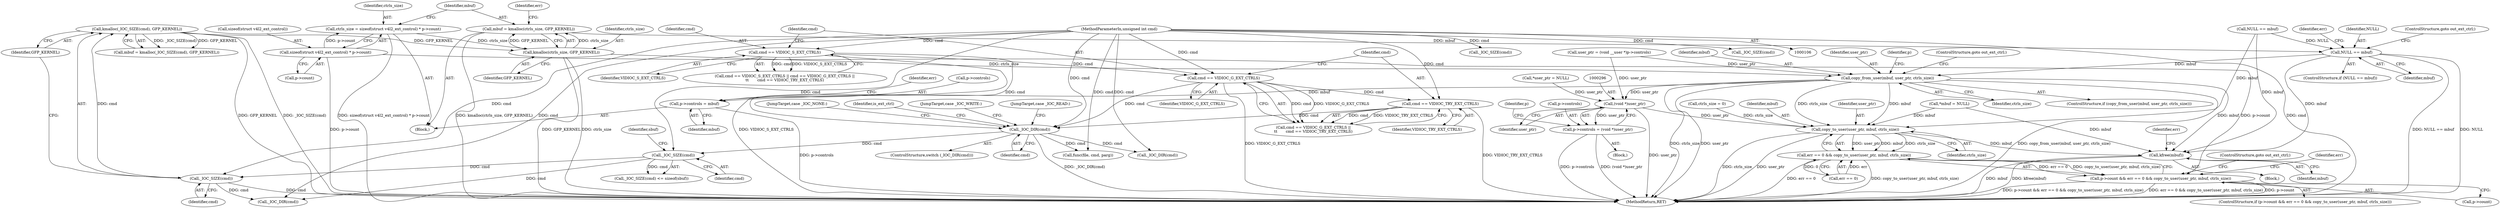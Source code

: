 digraph "1_linux_fc0a80798576f80ca10b3f6c9c7097f12fd1d64e_0@API" {
"1000240" [label="(Call,mbuf = kmalloc(ctrls_size, GFP_KERNEL))"];
"1000242" [label="(Call,kmalloc(ctrls_size, GFP_KERNEL))"];
"1000232" [label="(Call,ctrls_size = sizeof(struct v4l2_ext_control) * p->count)"];
"1000234" [label="(Call,sizeof(struct v4l2_ext_control) * p->count)"];
"1000173" [label="(Call,kmalloc(_IOC_SIZE(cmd), GFP_KERNEL))"];
"1000174" [label="(Call,_IOC_SIZE(cmd))"];
"1000161" [label="(Call,_IOC_SIZE(cmd))"];
"1000149" [label="(Call,_IOC_DIR(cmd))"];
"1000138" [label="(Call,cmd == VIDIOC_S_EXT_CTRLS)"];
"1000108" [label="(MethodParameterIn,unsigned int cmd)"];
"1000142" [label="(Call,cmd == VIDIOC_G_EXT_CTRLS)"];
"1000145" [label="(Call,cmd == VIDIOC_TRY_EXT_CTRLS)"];
"1000250" [label="(Call,NULL == mbuf)"];
"1000259" [label="(Call,copy_from_user(mbuf, user_ptr, ctrls_size))"];
"1000264" [label="(Call,p->controls = mbuf)"];
"1000295" [label="(Call,(void *)user_ptr)"];
"1000291" [label="(Call,p->controls = (void *)user_ptr)"];
"1000307" [label="(Call,copy_to_user(user_ptr, mbuf, ctrls_size))"];
"1000303" [label="(Call,err == 0 && copy_to_user(user_ptr, mbuf, ctrls_size))"];
"1000299" [label="(Call,p->count && err == 0 && copy_to_user(user_ptr, mbuf, ctrls_size))"];
"1000341" [label="(Call,kfree(mbuf))"];
"1000108" [label="(MethodParameterIn,unsigned int cmd)"];
"1000249" [label="(ControlStructure,if (NULL == mbuf))"];
"1000265" [label="(Call,p->controls)"];
"1000308" [label="(Identifier,user_ptr)"];
"1000235" [label="(Call,sizeof(struct v4l2_ext_control))"];
"1000243" [label="(Identifier,ctrls_size)"];
"1000114" [label="(Call,*mbuf = NULL)"];
"1000298" [label="(ControlStructure,if (p->count && err == 0 && copy_to_user(user_ptr, mbuf, ctrls_size)))"];
"1000295" [label="(Call,(void *)user_ptr)"];
"1000286" [label="(Block,)"];
"1000207" [label="(Identifier,is_ext_ctrl)"];
"1000304" [label="(Call,err == 0)"];
"1000137" [label="(Call,cmd == VIDIOC_S_EXT_CTRLS || cmd == VIDIOC_G_EXT_CTRLS ||\n\t\t       cmd == VIDIOC_TRY_EXT_CTRLS)"];
"1000176" [label="(Identifier,GFP_KERNEL)"];
"1000345" [label="(MethodReturn,RET)"];
"1000128" [label="(Call,ctrls_size = 0)"];
"1000175" [label="(Identifier,cmd)"];
"1000161" [label="(Call,_IOC_SIZE(cmd))"];
"1000158" [label="(JumpTarget,case _IOC_WRITE:)"];
"1000271" [label="(Call,func(file, cmd, parg))"];
"1000139" [label="(Identifier,cmd)"];
"1000162" [label="(Identifier,cmd)"];
"1000309" [label="(Identifier,mbuf)"];
"1000307" [label="(Call,copy_to_user(user_ptr, mbuf, ctrls_size))"];
"1000232" [label="(Call,ctrls_size = sizeof(struct v4l2_ext_control) * p->count)"];
"1000297" [label="(Identifier,user_ptr)"];
"1000144" [label="(Identifier,VIDIOC_G_EXT_CTRLS)"];
"1000266" [label="(Identifier,p)"];
"1000174" [label="(Call,_IOC_SIZE(cmd))"];
"1000253" [label="(ControlStructure,goto out_ext_ctrl;)"];
"1000178" [label="(Call,NULL == mbuf)"];
"1000255" [label="(Identifier,err)"];
"1000323" [label="(Call,_IOC_DIR(cmd))"];
"1000173" [label="(Call,kmalloc(_IOC_SIZE(cmd), GFP_KERNEL))"];
"1000147" [label="(Identifier,VIDIOC_TRY_EXT_CTRLS)"];
"1000150" [label="(Identifier,cmd)"];
"1000246" [label="(Identifier,err)"];
"1000231" [label="(Block,)"];
"1000259" [label="(Call,copy_from_user(mbuf, user_ptr, ctrls_size))"];
"1000344" [label="(Identifier,err)"];
"1000234" [label="(Call,sizeof(struct v4l2_ext_control) * p->count)"];
"1000164" [label="(Identifier,sbuf)"];
"1000160" [label="(Call,_IOC_SIZE(cmd) <= sizeof(sbuf))"];
"1000143" [label="(Identifier,cmd)"];
"1000132" [label="(Call,*user_ptr = NULL)"];
"1000140" [label="(Identifier,VIDIOC_S_EXT_CTRLS)"];
"1000292" [label="(Call,p->controls)"];
"1000268" [label="(Identifier,mbuf)"];
"1000142" [label="(Call,cmd == VIDIOC_G_EXT_CTRLS)"];
"1000312" [label="(Identifier,err)"];
"1000244" [label="(Identifier,GFP_KERNEL)"];
"1000315" [label="(ControlStructure,goto out_ext_ctrl;)"];
"1000299" [label="(Call,p->count && err == 0 && copy_to_user(user_ptr, mbuf, ctrls_size))"];
"1000237" [label="(Call,p->count)"];
"1000264" [label="(Call,p->controls = mbuf)"];
"1000270" [label="(Identifier,err)"];
"1000240" [label="(Call,mbuf = kmalloc(ctrls_size, GFP_KERNEL))"];
"1000141" [label="(Call,cmd == VIDIOC_G_EXT_CTRLS ||\n\t\t       cmd == VIDIOC_TRY_EXT_CTRLS)"];
"1000193" [label="(Call,_IOC_DIR(cmd))"];
"1000300" [label="(Call,p->count)"];
"1000342" [label="(Identifier,mbuf)"];
"1000263" [label="(ControlStructure,goto out_ext_ctrl;)"];
"1000241" [label="(Identifier,mbuf)"];
"1000310" [label="(Identifier,ctrls_size)"];
"1000252" [label="(Identifier,mbuf)"];
"1000233" [label="(Identifier,ctrls_size)"];
"1000171" [label="(Call,mbuf = kmalloc(_IOC_SIZE(cmd), GFP_KERNEL))"];
"1000202" [label="(Call,_IOC_SIZE(cmd))"];
"1000146" [label="(Identifier,cmd)"];
"1000111" [label="(Block,)"];
"1000138" [label="(Call,cmd == VIDIOC_S_EXT_CTRLS)"];
"1000220" [label="(Call,user_ptr = (void __user *)p->controls)"];
"1000145" [label="(Call,cmd == VIDIOC_TRY_EXT_CTRLS)"];
"1000291" [label="(Call,p->controls = (void *)user_ptr)"];
"1000303" [label="(Call,err == 0 && copy_to_user(user_ptr, mbuf, ctrls_size))"];
"1000242" [label="(Call,kmalloc(ctrls_size, GFP_KERNEL))"];
"1000157" [label="(JumpTarget,case _IOC_READ:)"];
"1000251" [label="(Identifier,NULL)"];
"1000333" [label="(Call,_IOC_SIZE(cmd))"];
"1000258" [label="(ControlStructure,if (copy_from_user(mbuf, user_ptr, ctrls_size)))"];
"1000260" [label="(Identifier,mbuf)"];
"1000262" [label="(Identifier,ctrls_size)"];
"1000152" [label="(JumpTarget,case _IOC_NONE:)"];
"1000301" [label="(Identifier,p)"];
"1000149" [label="(Call,_IOC_DIR(cmd))"];
"1000261" [label="(Identifier,user_ptr)"];
"1000341" [label="(Call,kfree(mbuf))"];
"1000250" [label="(Call,NULL == mbuf)"];
"1000148" [label="(ControlStructure,switch (_IOC_DIR(cmd)))"];
"1000240" -> "1000231"  [label="AST: "];
"1000240" -> "1000242"  [label="CFG: "];
"1000241" -> "1000240"  [label="AST: "];
"1000242" -> "1000240"  [label="AST: "];
"1000246" -> "1000240"  [label="CFG: "];
"1000240" -> "1000345"  [label="DDG: kmalloc(ctrls_size, GFP_KERNEL)"];
"1000242" -> "1000240"  [label="DDG: ctrls_size"];
"1000242" -> "1000240"  [label="DDG: GFP_KERNEL"];
"1000240" -> "1000250"  [label="DDG: mbuf"];
"1000242" -> "1000244"  [label="CFG: "];
"1000243" -> "1000242"  [label="AST: "];
"1000244" -> "1000242"  [label="AST: "];
"1000242" -> "1000345"  [label="DDG: GFP_KERNEL"];
"1000242" -> "1000345"  [label="DDG: ctrls_size"];
"1000232" -> "1000242"  [label="DDG: ctrls_size"];
"1000173" -> "1000242"  [label="DDG: GFP_KERNEL"];
"1000242" -> "1000259"  [label="DDG: ctrls_size"];
"1000232" -> "1000231"  [label="AST: "];
"1000232" -> "1000234"  [label="CFG: "];
"1000233" -> "1000232"  [label="AST: "];
"1000234" -> "1000232"  [label="AST: "];
"1000241" -> "1000232"  [label="CFG: "];
"1000232" -> "1000345"  [label="DDG: sizeof(struct v4l2_ext_control) * p->count"];
"1000234" -> "1000232"  [label="DDG: p->count"];
"1000234" -> "1000237"  [label="CFG: "];
"1000235" -> "1000234"  [label="AST: "];
"1000237" -> "1000234"  [label="AST: "];
"1000234" -> "1000345"  [label="DDG: p->count"];
"1000234" -> "1000299"  [label="DDG: p->count"];
"1000173" -> "1000171"  [label="AST: "];
"1000173" -> "1000176"  [label="CFG: "];
"1000174" -> "1000173"  [label="AST: "];
"1000176" -> "1000173"  [label="AST: "];
"1000171" -> "1000173"  [label="CFG: "];
"1000173" -> "1000345"  [label="DDG: GFP_KERNEL"];
"1000173" -> "1000345"  [label="DDG: _IOC_SIZE(cmd)"];
"1000173" -> "1000171"  [label="DDG: _IOC_SIZE(cmd)"];
"1000173" -> "1000171"  [label="DDG: GFP_KERNEL"];
"1000174" -> "1000173"  [label="DDG: cmd"];
"1000174" -> "1000175"  [label="CFG: "];
"1000175" -> "1000174"  [label="AST: "];
"1000176" -> "1000174"  [label="CFG: "];
"1000174" -> "1000345"  [label="DDG: cmd"];
"1000161" -> "1000174"  [label="DDG: cmd"];
"1000108" -> "1000174"  [label="DDG: cmd"];
"1000174" -> "1000193"  [label="DDG: cmd"];
"1000161" -> "1000160"  [label="AST: "];
"1000161" -> "1000162"  [label="CFG: "];
"1000162" -> "1000161"  [label="AST: "];
"1000164" -> "1000161"  [label="CFG: "];
"1000161" -> "1000160"  [label="DDG: cmd"];
"1000149" -> "1000161"  [label="DDG: cmd"];
"1000108" -> "1000161"  [label="DDG: cmd"];
"1000161" -> "1000193"  [label="DDG: cmd"];
"1000149" -> "1000148"  [label="AST: "];
"1000149" -> "1000150"  [label="CFG: "];
"1000150" -> "1000149"  [label="AST: "];
"1000152" -> "1000149"  [label="CFG: "];
"1000157" -> "1000149"  [label="CFG: "];
"1000158" -> "1000149"  [label="CFG: "];
"1000207" -> "1000149"  [label="CFG: "];
"1000149" -> "1000345"  [label="DDG: _IOC_DIR(cmd)"];
"1000138" -> "1000149"  [label="DDG: cmd"];
"1000142" -> "1000149"  [label="DDG: cmd"];
"1000145" -> "1000149"  [label="DDG: cmd"];
"1000108" -> "1000149"  [label="DDG: cmd"];
"1000149" -> "1000271"  [label="DDG: cmd"];
"1000149" -> "1000323"  [label="DDG: cmd"];
"1000138" -> "1000137"  [label="AST: "];
"1000138" -> "1000140"  [label="CFG: "];
"1000139" -> "1000138"  [label="AST: "];
"1000140" -> "1000138"  [label="AST: "];
"1000143" -> "1000138"  [label="CFG: "];
"1000137" -> "1000138"  [label="CFG: "];
"1000138" -> "1000345"  [label="DDG: VIDIOC_S_EXT_CTRLS"];
"1000138" -> "1000137"  [label="DDG: cmd"];
"1000138" -> "1000137"  [label="DDG: VIDIOC_S_EXT_CTRLS"];
"1000108" -> "1000138"  [label="DDG: cmd"];
"1000138" -> "1000142"  [label="DDG: cmd"];
"1000108" -> "1000106"  [label="AST: "];
"1000108" -> "1000345"  [label="DDG: cmd"];
"1000108" -> "1000142"  [label="DDG: cmd"];
"1000108" -> "1000145"  [label="DDG: cmd"];
"1000108" -> "1000193"  [label="DDG: cmd"];
"1000108" -> "1000202"  [label="DDG: cmd"];
"1000108" -> "1000271"  [label="DDG: cmd"];
"1000108" -> "1000323"  [label="DDG: cmd"];
"1000108" -> "1000333"  [label="DDG: cmd"];
"1000142" -> "1000141"  [label="AST: "];
"1000142" -> "1000144"  [label="CFG: "];
"1000143" -> "1000142"  [label="AST: "];
"1000144" -> "1000142"  [label="AST: "];
"1000146" -> "1000142"  [label="CFG: "];
"1000141" -> "1000142"  [label="CFG: "];
"1000142" -> "1000345"  [label="DDG: VIDIOC_G_EXT_CTRLS"];
"1000142" -> "1000141"  [label="DDG: cmd"];
"1000142" -> "1000141"  [label="DDG: VIDIOC_G_EXT_CTRLS"];
"1000142" -> "1000145"  [label="DDG: cmd"];
"1000145" -> "1000141"  [label="AST: "];
"1000145" -> "1000147"  [label="CFG: "];
"1000146" -> "1000145"  [label="AST: "];
"1000147" -> "1000145"  [label="AST: "];
"1000141" -> "1000145"  [label="CFG: "];
"1000145" -> "1000345"  [label="DDG: VIDIOC_TRY_EXT_CTRLS"];
"1000145" -> "1000141"  [label="DDG: cmd"];
"1000145" -> "1000141"  [label="DDG: VIDIOC_TRY_EXT_CTRLS"];
"1000250" -> "1000249"  [label="AST: "];
"1000250" -> "1000252"  [label="CFG: "];
"1000251" -> "1000250"  [label="AST: "];
"1000252" -> "1000250"  [label="AST: "];
"1000253" -> "1000250"  [label="CFG: "];
"1000255" -> "1000250"  [label="CFG: "];
"1000250" -> "1000345"  [label="DDG: NULL"];
"1000250" -> "1000345"  [label="DDG: NULL == mbuf"];
"1000178" -> "1000250"  [label="DDG: NULL"];
"1000250" -> "1000259"  [label="DDG: mbuf"];
"1000250" -> "1000341"  [label="DDG: mbuf"];
"1000259" -> "1000258"  [label="AST: "];
"1000259" -> "1000262"  [label="CFG: "];
"1000260" -> "1000259"  [label="AST: "];
"1000261" -> "1000259"  [label="AST: "];
"1000262" -> "1000259"  [label="AST: "];
"1000263" -> "1000259"  [label="CFG: "];
"1000266" -> "1000259"  [label="CFG: "];
"1000259" -> "1000345"  [label="DDG: copy_from_user(mbuf, user_ptr, ctrls_size)"];
"1000259" -> "1000345"  [label="DDG: ctrls_size"];
"1000259" -> "1000345"  [label="DDG: user_ptr"];
"1000220" -> "1000259"  [label="DDG: user_ptr"];
"1000259" -> "1000264"  [label="DDG: mbuf"];
"1000259" -> "1000295"  [label="DDG: user_ptr"];
"1000259" -> "1000307"  [label="DDG: mbuf"];
"1000259" -> "1000307"  [label="DDG: ctrls_size"];
"1000259" -> "1000341"  [label="DDG: mbuf"];
"1000264" -> "1000231"  [label="AST: "];
"1000264" -> "1000268"  [label="CFG: "];
"1000265" -> "1000264"  [label="AST: "];
"1000268" -> "1000264"  [label="AST: "];
"1000270" -> "1000264"  [label="CFG: "];
"1000264" -> "1000345"  [label="DDG: p->controls"];
"1000295" -> "1000291"  [label="AST: "];
"1000295" -> "1000297"  [label="CFG: "];
"1000296" -> "1000295"  [label="AST: "];
"1000297" -> "1000295"  [label="AST: "];
"1000291" -> "1000295"  [label="CFG: "];
"1000295" -> "1000345"  [label="DDG: user_ptr"];
"1000295" -> "1000291"  [label="DDG: user_ptr"];
"1000220" -> "1000295"  [label="DDG: user_ptr"];
"1000132" -> "1000295"  [label="DDG: user_ptr"];
"1000295" -> "1000307"  [label="DDG: user_ptr"];
"1000291" -> "1000286"  [label="AST: "];
"1000292" -> "1000291"  [label="AST: "];
"1000301" -> "1000291"  [label="CFG: "];
"1000291" -> "1000345"  [label="DDG: p->controls"];
"1000291" -> "1000345"  [label="DDG: (void *)user_ptr"];
"1000307" -> "1000303"  [label="AST: "];
"1000307" -> "1000310"  [label="CFG: "];
"1000308" -> "1000307"  [label="AST: "];
"1000309" -> "1000307"  [label="AST: "];
"1000310" -> "1000307"  [label="AST: "];
"1000303" -> "1000307"  [label="CFG: "];
"1000307" -> "1000345"  [label="DDG: ctrls_size"];
"1000307" -> "1000345"  [label="DDG: user_ptr"];
"1000307" -> "1000303"  [label="DDG: user_ptr"];
"1000307" -> "1000303"  [label="DDG: mbuf"];
"1000307" -> "1000303"  [label="DDG: ctrls_size"];
"1000114" -> "1000307"  [label="DDG: mbuf"];
"1000178" -> "1000307"  [label="DDG: mbuf"];
"1000128" -> "1000307"  [label="DDG: ctrls_size"];
"1000307" -> "1000341"  [label="DDG: mbuf"];
"1000303" -> "1000299"  [label="AST: "];
"1000303" -> "1000304"  [label="CFG: "];
"1000304" -> "1000303"  [label="AST: "];
"1000299" -> "1000303"  [label="CFG: "];
"1000303" -> "1000345"  [label="DDG: err == 0"];
"1000303" -> "1000345"  [label="DDG: copy_to_user(user_ptr, mbuf, ctrls_size)"];
"1000303" -> "1000299"  [label="DDG: err == 0"];
"1000303" -> "1000299"  [label="DDG: copy_to_user(user_ptr, mbuf, ctrls_size)"];
"1000304" -> "1000303"  [label="DDG: err"];
"1000304" -> "1000303"  [label="DDG: 0"];
"1000299" -> "1000298"  [label="AST: "];
"1000299" -> "1000300"  [label="CFG: "];
"1000300" -> "1000299"  [label="AST: "];
"1000312" -> "1000299"  [label="CFG: "];
"1000315" -> "1000299"  [label="CFG: "];
"1000299" -> "1000345"  [label="DDG: p->count && err == 0 && copy_to_user(user_ptr, mbuf, ctrls_size)"];
"1000299" -> "1000345"  [label="DDG: err == 0 && copy_to_user(user_ptr, mbuf, ctrls_size)"];
"1000299" -> "1000345"  [label="DDG: p->count"];
"1000341" -> "1000111"  [label="AST: "];
"1000341" -> "1000342"  [label="CFG: "];
"1000342" -> "1000341"  [label="AST: "];
"1000344" -> "1000341"  [label="CFG: "];
"1000341" -> "1000345"  [label="DDG: mbuf"];
"1000341" -> "1000345"  [label="DDG: kfree(mbuf)"];
"1000114" -> "1000341"  [label="DDG: mbuf"];
"1000178" -> "1000341"  [label="DDG: mbuf"];
}
